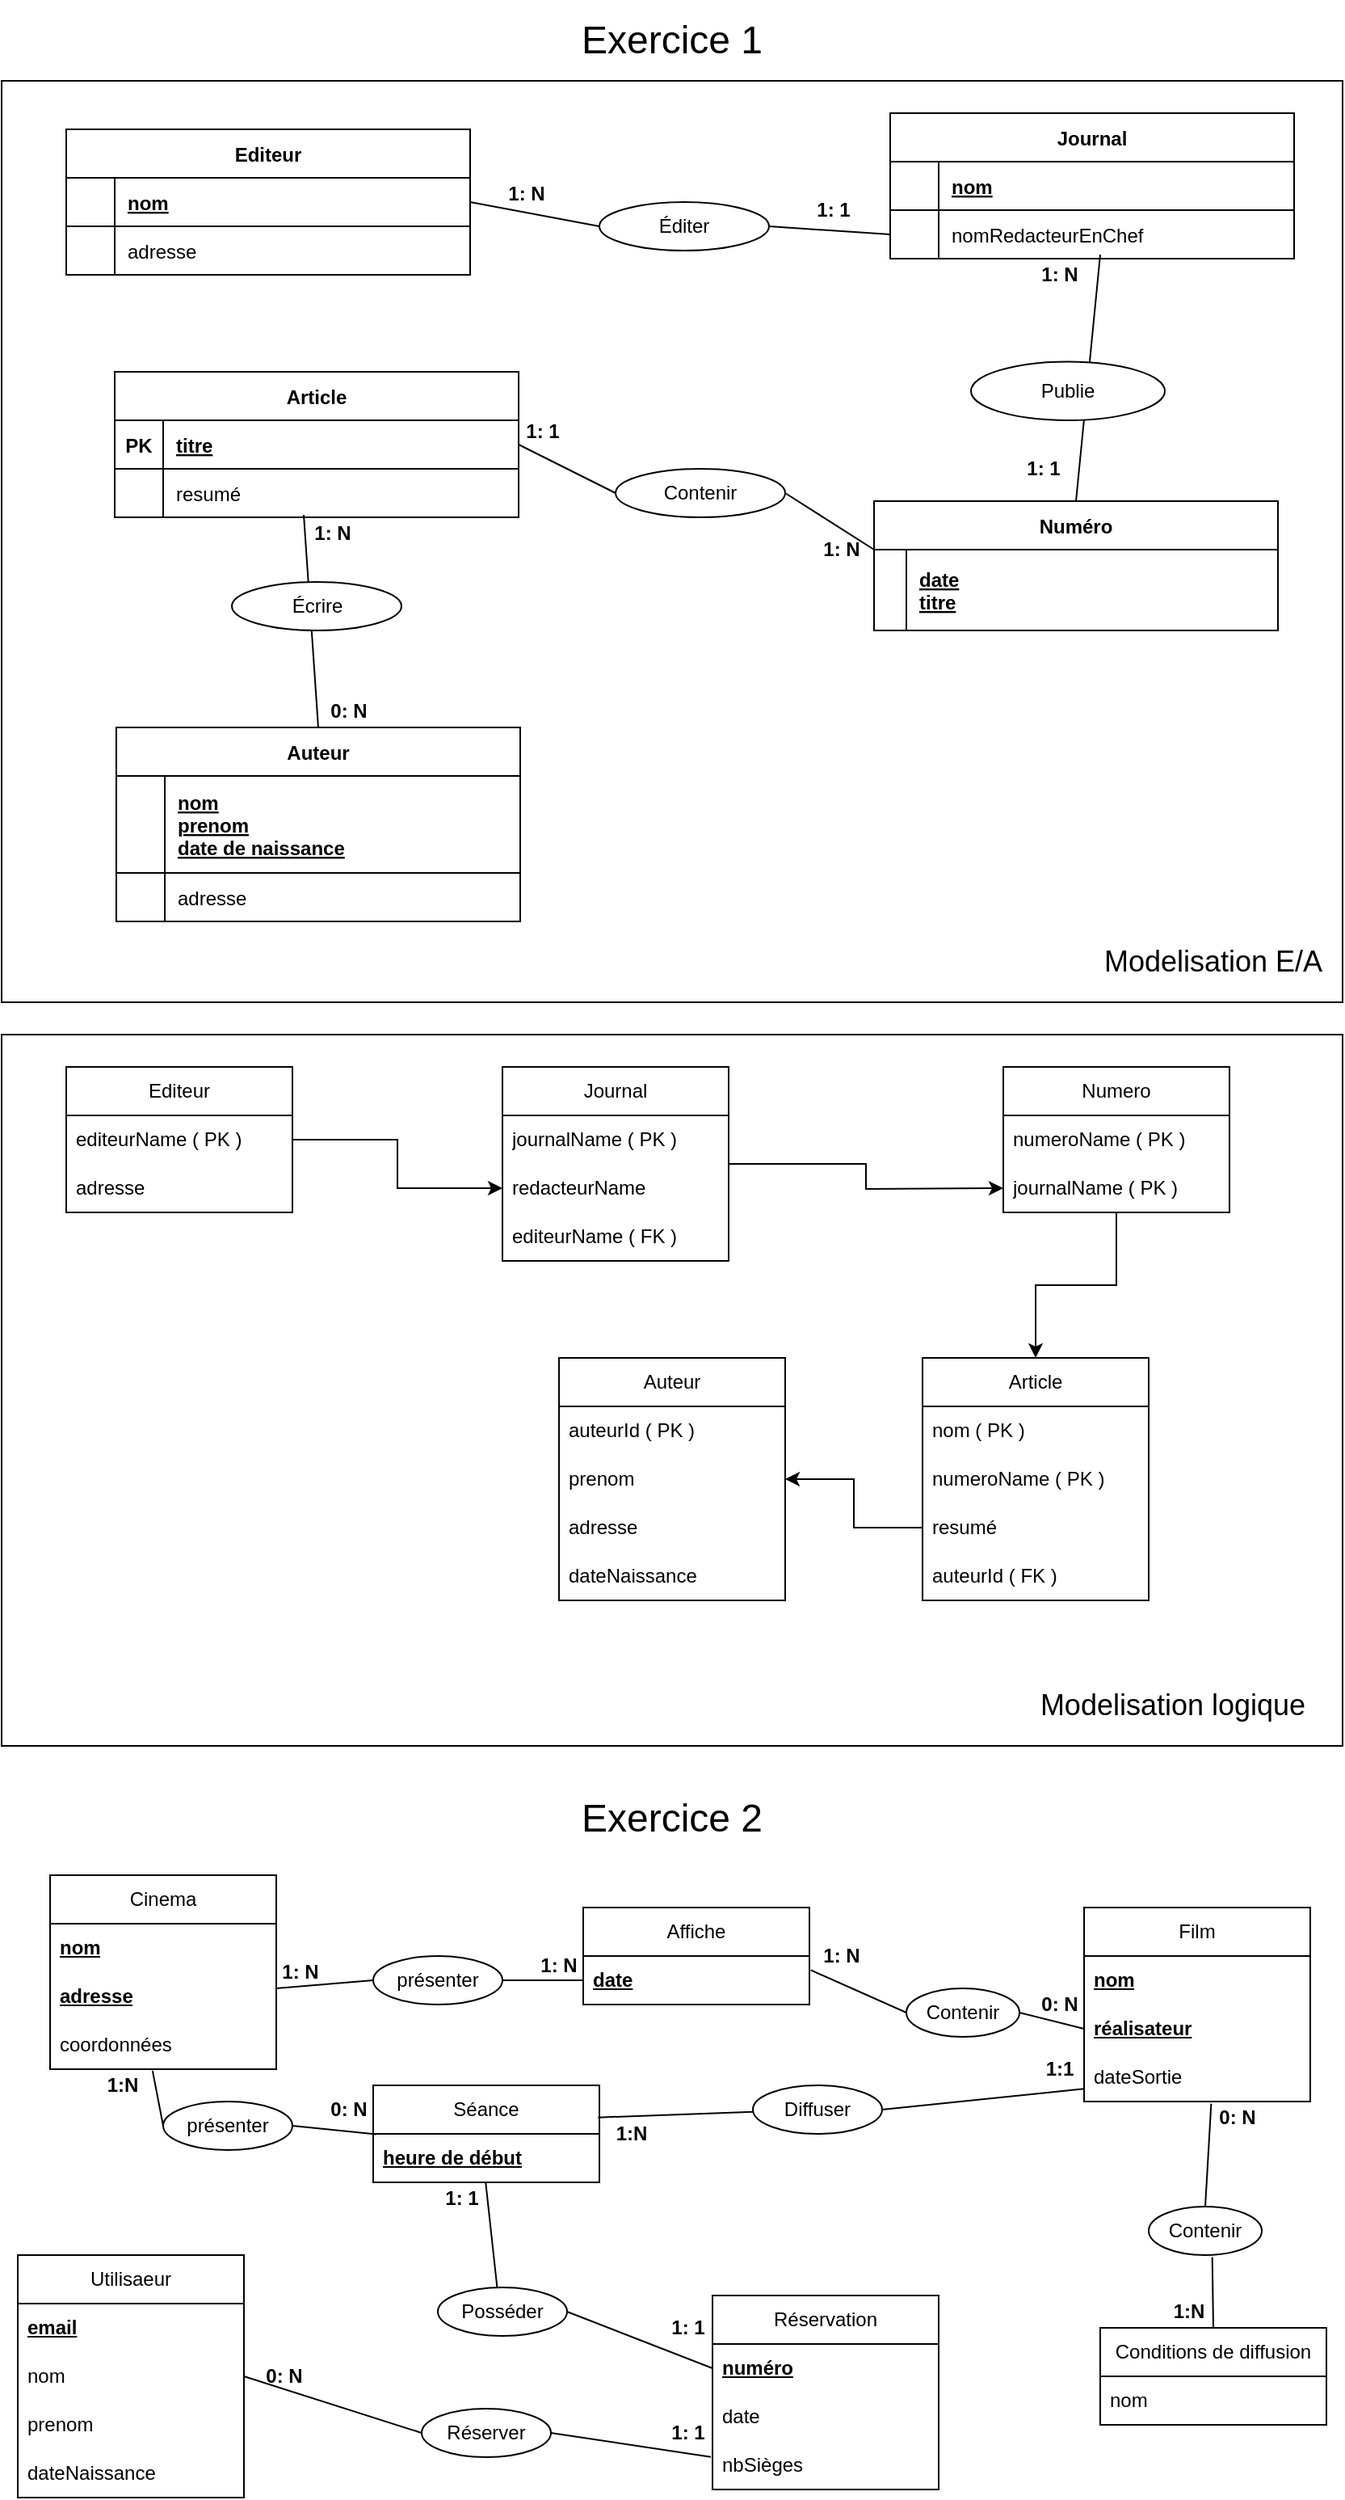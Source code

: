 <mxfile version="26.0.4">
  <diagram id="R2lEEEUBdFMjLlhIrx00" name="Page-1">
    <mxGraphModel dx="938" dy="572" grid="1" gridSize="10" guides="1" tooltips="1" connect="1" arrows="1" fold="1" page="1" pageScale="1" pageWidth="850" pageHeight="1100" math="0" shadow="0" extFonts="Permanent Marker^https://fonts.googleapis.com/css?family=Permanent+Marker">
      <root>
        <mxCell id="0" />
        <mxCell id="1" parent="0" />
        <mxCell id="2zNFN6GyW0OHNHu0MdLy-56" value="" style="rounded=0;whiteSpace=wrap;html=1;" vertex="1" parent="1">
          <mxGeometry x="10" y="60" width="830" height="570" as="geometry" />
        </mxCell>
        <mxCell id="2zNFN6GyW0OHNHu0MdLy-8" value="" style="endArrow=none;html=1;rounded=0;exitX=0.5;exitY=0;exitDx=0;exitDy=0;entryX=0.52;entryY=0.917;entryDx=0;entryDy=0;entryPerimeter=0;" edge="1" parent="1" source="C-vyLk0tnHw3VtMMgP7b-13" target="2zNFN6GyW0OHNHu0MdLy-36">
          <mxGeometry width="50" height="50" relative="1" as="geometry">
            <mxPoint x="450" y="270" as="sourcePoint" />
            <mxPoint x="715" y="171" as="targetPoint" />
          </mxGeometry>
        </mxCell>
        <mxCell id="2zNFN6GyW0OHNHu0MdLy-43" value="" style="ellipse;whiteSpace=wrap;html=1;" vertex="1" parent="1">
          <mxGeometry x="610" y="233.75" width="120" height="36.25" as="geometry" />
        </mxCell>
        <mxCell id="C-vyLk0tnHw3VtMMgP7b-13" value="Numéro" style="shape=table;startSize=30;container=1;collapsible=1;childLayout=tableLayout;fixedRows=1;rowLines=0;fontStyle=1;align=center;resizeLast=1;movable=1;resizable=1;rotatable=1;deletable=1;editable=1;locked=0;connectable=1;" parent="1" vertex="1">
          <mxGeometry x="550" y="320" width="250" height="80" as="geometry" />
        </mxCell>
        <mxCell id="C-vyLk0tnHw3VtMMgP7b-14" value="" style="shape=partialRectangle;collapsible=0;dropTarget=0;pointerEvents=0;fillColor=none;points=[[0,0.5],[1,0.5]];portConstraint=eastwest;top=0;left=0;right=0;bottom=1;" parent="C-vyLk0tnHw3VtMMgP7b-13" vertex="1">
          <mxGeometry y="30" width="250" height="50" as="geometry" />
        </mxCell>
        <mxCell id="C-vyLk0tnHw3VtMMgP7b-15" value="" style="shape=partialRectangle;overflow=hidden;connectable=0;fillColor=none;top=0;left=0;bottom=0;right=0;fontStyle=1;" parent="C-vyLk0tnHw3VtMMgP7b-14" vertex="1">
          <mxGeometry width="20" height="50" as="geometry">
            <mxRectangle width="20" height="50" as="alternateBounds" />
          </mxGeometry>
        </mxCell>
        <mxCell id="C-vyLk0tnHw3VtMMgP7b-16" value="date&#xa;titre" style="shape=partialRectangle;overflow=hidden;connectable=1;fillColor=none;top=0;left=0;bottom=0;right=0;align=left;spacingLeft=6;fontStyle=5;movable=1;resizable=1;rotatable=1;deletable=1;editable=1;locked=0;" parent="C-vyLk0tnHw3VtMMgP7b-14" vertex="1">
          <mxGeometry x="20" width="230" height="50" as="geometry">
            <mxRectangle width="230" height="50" as="alternateBounds" />
          </mxGeometry>
        </mxCell>
        <mxCell id="C-vyLk0tnHw3VtMMgP7b-23" value="Editeur" style="shape=table;startSize=30;container=1;collapsible=1;childLayout=tableLayout;fixedRows=1;rowLines=0;fontStyle=1;align=center;resizeLast=1;" parent="1" vertex="1">
          <mxGeometry x="50" y="90" width="250" height="90" as="geometry" />
        </mxCell>
        <mxCell id="C-vyLk0tnHw3VtMMgP7b-24" value="" style="shape=partialRectangle;collapsible=0;dropTarget=0;pointerEvents=0;fillColor=none;points=[[0,0.5],[1,0.5]];portConstraint=eastwest;top=0;left=0;right=0;bottom=1;" parent="C-vyLk0tnHw3VtMMgP7b-23" vertex="1">
          <mxGeometry y="30" width="250" height="30" as="geometry" />
        </mxCell>
        <mxCell id="C-vyLk0tnHw3VtMMgP7b-25" value="" style="shape=partialRectangle;overflow=hidden;connectable=0;fillColor=none;top=0;left=0;bottom=0;right=0;fontStyle=1;" parent="C-vyLk0tnHw3VtMMgP7b-24" vertex="1">
          <mxGeometry width="30" height="30" as="geometry">
            <mxRectangle width="30" height="30" as="alternateBounds" />
          </mxGeometry>
        </mxCell>
        <mxCell id="C-vyLk0tnHw3VtMMgP7b-26" value="nom" style="shape=partialRectangle;overflow=hidden;connectable=0;fillColor=none;top=0;left=0;bottom=0;right=0;align=left;spacingLeft=6;fontStyle=5;" parent="C-vyLk0tnHw3VtMMgP7b-24" vertex="1">
          <mxGeometry x="30" width="220" height="30" as="geometry">
            <mxRectangle width="220" height="30" as="alternateBounds" />
          </mxGeometry>
        </mxCell>
        <mxCell id="C-vyLk0tnHw3VtMMgP7b-27" value="" style="shape=partialRectangle;collapsible=0;dropTarget=0;pointerEvents=0;fillColor=none;points=[[0,0.5],[1,0.5]];portConstraint=eastwest;top=0;left=0;right=0;bottom=0;" parent="C-vyLk0tnHw3VtMMgP7b-23" vertex="1">
          <mxGeometry y="60" width="250" height="30" as="geometry" />
        </mxCell>
        <mxCell id="C-vyLk0tnHw3VtMMgP7b-28" value="" style="shape=partialRectangle;overflow=hidden;connectable=0;fillColor=none;top=0;left=0;bottom=0;right=0;" parent="C-vyLk0tnHw3VtMMgP7b-27" vertex="1">
          <mxGeometry width="30" height="30" as="geometry">
            <mxRectangle width="30" height="30" as="alternateBounds" />
          </mxGeometry>
        </mxCell>
        <mxCell id="C-vyLk0tnHw3VtMMgP7b-29" value="adresse" style="shape=partialRectangle;overflow=hidden;connectable=0;fillColor=none;top=0;left=0;bottom=0;right=0;align=left;spacingLeft=6;" parent="C-vyLk0tnHw3VtMMgP7b-27" vertex="1">
          <mxGeometry x="30" width="220" height="30" as="geometry">
            <mxRectangle width="220" height="30" as="alternateBounds" />
          </mxGeometry>
        </mxCell>
        <mxCell id="2zNFN6GyW0OHNHu0MdLy-2" value="&lt;font style=&quot;font-size: 24px;&quot;&gt;Exercice 1&lt;/font&gt;" style="text;html=1;align=center;verticalAlign=middle;whiteSpace=wrap;rounded=0;" vertex="1" parent="1">
          <mxGeometry x="345" y="10" width="160" height="50" as="geometry" />
        </mxCell>
        <mxCell id="2zNFN6GyW0OHNHu0MdLy-3" value="" style="endArrow=none;html=1;rounded=0;exitX=1;exitY=0.5;exitDx=0;exitDy=0;entryX=0;entryY=0.5;entryDx=0;entryDy=0;" edge="1" parent="1" source="2zNFN6GyW0OHNHu0MdLy-4" target="2zNFN6GyW0OHNHu0MdLy-36">
          <mxGeometry width="50" height="50" relative="1" as="geometry">
            <mxPoint x="450" y="270" as="sourcePoint" />
            <mxPoint x="550" y="145" as="targetPoint" />
          </mxGeometry>
        </mxCell>
        <mxCell id="2zNFN6GyW0OHNHu0MdLy-5" value="" style="endArrow=none;html=1;rounded=0;exitX=1;exitY=0.5;exitDx=0;exitDy=0;entryX=0;entryY=0.5;entryDx=0;entryDy=0;" edge="1" parent="1" source="C-vyLk0tnHw3VtMMgP7b-24" target="2zNFN6GyW0OHNHu0MdLy-4">
          <mxGeometry width="50" height="50" relative="1" as="geometry">
            <mxPoint x="320" y="175" as="sourcePoint" />
            <mxPoint x="505" y="160" as="targetPoint" />
          </mxGeometry>
        </mxCell>
        <mxCell id="2zNFN6GyW0OHNHu0MdLy-4" value="Éditer" style="ellipse;whiteSpace=wrap;html=1;" vertex="1" parent="1">
          <mxGeometry x="380" y="135" width="105" height="30" as="geometry" />
        </mxCell>
        <mxCell id="2zNFN6GyW0OHNHu0MdLy-6" value="&lt;b&gt;1: N&lt;/b&gt;" style="text;html=1;align=center;verticalAlign=middle;whiteSpace=wrap;rounded=0;" vertex="1" parent="1">
          <mxGeometry x="310" y="120" width="50" height="20" as="geometry" />
        </mxCell>
        <mxCell id="2zNFN6GyW0OHNHu0MdLy-7" value="&lt;b&gt;1: 1&lt;/b&gt;" style="text;html=1;align=center;verticalAlign=middle;whiteSpace=wrap;rounded=0;" vertex="1" parent="1">
          <mxGeometry x="500" y="130" width="50" height="20" as="geometry" />
        </mxCell>
        <mxCell id="2zNFN6GyW0OHNHu0MdLy-12" value="Publie" style="text;html=1;align=center;verticalAlign=middle;whiteSpace=wrap;rounded=0;" vertex="1" parent="1">
          <mxGeometry x="640" y="236.88" width="60" height="30" as="geometry" />
        </mxCell>
        <mxCell id="2zNFN6GyW0OHNHu0MdLy-18" value="Article" style="shape=table;startSize=30;container=1;collapsible=1;childLayout=tableLayout;fixedRows=1;rowLines=0;fontStyle=1;align=center;resizeLast=1;" vertex="1" parent="1">
          <mxGeometry x="80" y="240" width="250" height="90" as="geometry" />
        </mxCell>
        <mxCell id="2zNFN6GyW0OHNHu0MdLy-19" value="" style="shape=partialRectangle;collapsible=0;dropTarget=0;pointerEvents=0;fillColor=none;points=[[0,0.5],[1,0.5]];portConstraint=eastwest;top=0;left=0;right=0;bottom=1;" vertex="1" parent="2zNFN6GyW0OHNHu0MdLy-18">
          <mxGeometry y="30" width="250" height="30" as="geometry" />
        </mxCell>
        <mxCell id="2zNFN6GyW0OHNHu0MdLy-20" value="PK" style="shape=partialRectangle;overflow=hidden;connectable=0;fillColor=none;top=0;left=0;bottom=0;right=0;fontStyle=1;" vertex="1" parent="2zNFN6GyW0OHNHu0MdLy-19">
          <mxGeometry width="30" height="30" as="geometry">
            <mxRectangle width="30" height="30" as="alternateBounds" />
          </mxGeometry>
        </mxCell>
        <mxCell id="2zNFN6GyW0OHNHu0MdLy-21" value="titre" style="shape=partialRectangle;overflow=hidden;connectable=0;fillColor=none;top=0;left=0;bottom=0;right=0;align=left;spacingLeft=6;fontStyle=5;" vertex="1" parent="2zNFN6GyW0OHNHu0MdLy-19">
          <mxGeometry x="30" width="220" height="30" as="geometry">
            <mxRectangle width="220" height="30" as="alternateBounds" />
          </mxGeometry>
        </mxCell>
        <mxCell id="2zNFN6GyW0OHNHu0MdLy-22" value="" style="shape=partialRectangle;collapsible=0;dropTarget=0;pointerEvents=0;fillColor=none;points=[[0,0.5],[1,0.5]];portConstraint=eastwest;top=0;left=0;right=0;bottom=0;" vertex="1" parent="2zNFN6GyW0OHNHu0MdLy-18">
          <mxGeometry y="60" width="250" height="30" as="geometry" />
        </mxCell>
        <mxCell id="2zNFN6GyW0OHNHu0MdLy-23" value="" style="shape=partialRectangle;overflow=hidden;connectable=0;fillColor=none;top=0;left=0;bottom=0;right=0;" vertex="1" parent="2zNFN6GyW0OHNHu0MdLy-22">
          <mxGeometry width="30" height="30" as="geometry">
            <mxRectangle width="30" height="30" as="alternateBounds" />
          </mxGeometry>
        </mxCell>
        <mxCell id="2zNFN6GyW0OHNHu0MdLy-24" value="resumé" style="shape=partialRectangle;overflow=hidden;connectable=0;fillColor=none;top=0;left=0;bottom=0;right=0;align=left;spacingLeft=6;" vertex="1" parent="2zNFN6GyW0OHNHu0MdLy-22">
          <mxGeometry x="30" width="220" height="30" as="geometry">
            <mxRectangle width="220" height="30" as="alternateBounds" />
          </mxGeometry>
        </mxCell>
        <mxCell id="2zNFN6GyW0OHNHu0MdLy-25" value="Auteur" style="shape=table;startSize=30;container=1;collapsible=1;childLayout=tableLayout;fixedRows=1;rowLines=0;fontStyle=1;align=center;resizeLast=1;" vertex="1" parent="1">
          <mxGeometry x="81" y="460" width="250" height="120" as="geometry" />
        </mxCell>
        <mxCell id="2zNFN6GyW0OHNHu0MdLy-26" value="" style="shape=partialRectangle;collapsible=0;dropTarget=0;pointerEvents=0;fillColor=none;points=[[0,0.5],[1,0.5]];portConstraint=eastwest;top=0;left=0;right=0;bottom=1;" vertex="1" parent="2zNFN6GyW0OHNHu0MdLy-25">
          <mxGeometry y="30" width="250" height="60" as="geometry" />
        </mxCell>
        <mxCell id="2zNFN6GyW0OHNHu0MdLy-27" value="" style="shape=partialRectangle;overflow=hidden;connectable=0;fillColor=none;top=0;left=0;bottom=0;right=0;fontStyle=1;" vertex="1" parent="2zNFN6GyW0OHNHu0MdLy-26">
          <mxGeometry width="30" height="60" as="geometry">
            <mxRectangle width="30" height="60" as="alternateBounds" />
          </mxGeometry>
        </mxCell>
        <mxCell id="2zNFN6GyW0OHNHu0MdLy-28" value="nom&#xa;prenom&#xa;date de naissance" style="shape=partialRectangle;overflow=hidden;connectable=0;fillColor=none;top=0;left=0;bottom=0;right=0;align=left;spacingLeft=6;fontStyle=5;" vertex="1" parent="2zNFN6GyW0OHNHu0MdLy-26">
          <mxGeometry x="30" width="220" height="60" as="geometry">
            <mxRectangle width="220" height="60" as="alternateBounds" />
          </mxGeometry>
        </mxCell>
        <mxCell id="2zNFN6GyW0OHNHu0MdLy-29" value="" style="shape=partialRectangle;collapsible=0;dropTarget=0;pointerEvents=0;fillColor=none;points=[[0,0.5],[1,0.5]];portConstraint=eastwest;top=0;left=0;right=0;bottom=0;" vertex="1" parent="2zNFN6GyW0OHNHu0MdLy-25">
          <mxGeometry y="90" width="250" height="30" as="geometry" />
        </mxCell>
        <mxCell id="2zNFN6GyW0OHNHu0MdLy-30" value="" style="shape=partialRectangle;overflow=hidden;connectable=0;fillColor=none;top=0;left=0;bottom=0;right=0;" vertex="1" parent="2zNFN6GyW0OHNHu0MdLy-29">
          <mxGeometry width="30" height="30" as="geometry">
            <mxRectangle width="30" height="30" as="alternateBounds" />
          </mxGeometry>
        </mxCell>
        <mxCell id="2zNFN6GyW0OHNHu0MdLy-31" value="adresse" style="shape=partialRectangle;overflow=hidden;connectable=0;fillColor=none;top=0;left=0;bottom=0;right=0;align=left;spacingLeft=6;" vertex="1" parent="2zNFN6GyW0OHNHu0MdLy-29">
          <mxGeometry x="30" width="220" height="30" as="geometry">
            <mxRectangle width="220" height="30" as="alternateBounds" />
          </mxGeometry>
        </mxCell>
        <mxCell id="2zNFN6GyW0OHNHu0MdLy-32" value="Journal" style="shape=table;startSize=30;container=1;collapsible=1;childLayout=tableLayout;fixedRows=1;rowLines=0;fontStyle=1;align=center;resizeLast=1;" vertex="1" parent="1">
          <mxGeometry x="560" y="80" width="250" height="90" as="geometry" />
        </mxCell>
        <mxCell id="2zNFN6GyW0OHNHu0MdLy-33" value="" style="shape=partialRectangle;collapsible=0;dropTarget=0;pointerEvents=0;fillColor=none;points=[[0,0.5],[1,0.5]];portConstraint=eastwest;top=0;left=0;right=0;bottom=1;" vertex="1" parent="2zNFN6GyW0OHNHu0MdLy-32">
          <mxGeometry y="30" width="250" height="30" as="geometry" />
        </mxCell>
        <mxCell id="2zNFN6GyW0OHNHu0MdLy-34" value="" style="shape=partialRectangle;overflow=hidden;connectable=0;fillColor=none;top=0;left=0;bottom=0;right=0;fontStyle=1;" vertex="1" parent="2zNFN6GyW0OHNHu0MdLy-33">
          <mxGeometry width="30" height="30" as="geometry">
            <mxRectangle width="30" height="30" as="alternateBounds" />
          </mxGeometry>
        </mxCell>
        <mxCell id="2zNFN6GyW0OHNHu0MdLy-35" value="nom" style="shape=partialRectangle;overflow=hidden;connectable=0;fillColor=none;top=0;left=0;bottom=0;right=0;align=left;spacingLeft=6;fontStyle=5;" vertex="1" parent="2zNFN6GyW0OHNHu0MdLy-33">
          <mxGeometry x="30" width="220" height="30" as="geometry">
            <mxRectangle width="220" height="30" as="alternateBounds" />
          </mxGeometry>
        </mxCell>
        <mxCell id="2zNFN6GyW0OHNHu0MdLy-36" value="" style="shape=partialRectangle;collapsible=0;dropTarget=0;pointerEvents=0;fillColor=none;points=[[0,0.5],[1,0.5]];portConstraint=eastwest;top=0;left=0;right=0;bottom=0;" vertex="1" parent="2zNFN6GyW0OHNHu0MdLy-32">
          <mxGeometry y="60" width="250" height="30" as="geometry" />
        </mxCell>
        <mxCell id="2zNFN6GyW0OHNHu0MdLy-37" value="" style="shape=partialRectangle;overflow=hidden;connectable=0;fillColor=none;top=0;left=0;bottom=0;right=0;" vertex="1" parent="2zNFN6GyW0OHNHu0MdLy-36">
          <mxGeometry width="30" height="30" as="geometry">
            <mxRectangle width="30" height="30" as="alternateBounds" />
          </mxGeometry>
        </mxCell>
        <mxCell id="2zNFN6GyW0OHNHu0MdLy-38" value="nomRedacteurEnChef" style="shape=partialRectangle;overflow=hidden;connectable=0;fillColor=none;top=0;left=0;bottom=0;right=0;align=left;spacingLeft=6;" vertex="1" parent="2zNFN6GyW0OHNHu0MdLy-36">
          <mxGeometry x="30" width="220" height="30" as="geometry">
            <mxRectangle width="220" height="30" as="alternateBounds" />
          </mxGeometry>
        </mxCell>
        <mxCell id="2zNFN6GyW0OHNHu0MdLy-39" value="" style="endArrow=none;html=1;rounded=0;entryX=0.5;entryY=0;entryDx=0;entryDy=0;exitX=0.14;exitY=-0.075;exitDx=0;exitDy=0;exitPerimeter=0;" edge="1" parent="1" source="2zNFN6GyW0OHNHu0MdLy-52" target="2zNFN6GyW0OHNHu0MdLy-25">
          <mxGeometry width="50" height="50" relative="1" as="geometry">
            <mxPoint x="420" y="450" as="sourcePoint" />
            <mxPoint x="500" y="310" as="targetPoint" />
          </mxGeometry>
        </mxCell>
        <mxCell id="2zNFN6GyW0OHNHu0MdLy-40" value="Écrire" style="ellipse;whiteSpace=wrap;html=1;" vertex="1" parent="1">
          <mxGeometry x="152.5" y="370" width="105" height="30" as="geometry" />
        </mxCell>
        <mxCell id="2zNFN6GyW0OHNHu0MdLy-41" value="" style="endArrow=none;html=1;rounded=0;entryX=0;entryY=0;entryDx=0;entryDy=0;entryPerimeter=0;exitX=1;exitY=0.5;exitDx=0;exitDy=0;" edge="1" parent="1" source="2zNFN6GyW0OHNHu0MdLy-42" target="C-vyLk0tnHw3VtMMgP7b-14">
          <mxGeometry width="50" height="50" relative="1" as="geometry">
            <mxPoint x="450" y="360" as="sourcePoint" />
            <mxPoint x="548" y="366.49" as="targetPoint" />
          </mxGeometry>
        </mxCell>
        <mxCell id="2zNFN6GyW0OHNHu0MdLy-44" value="" style="endArrow=none;html=1;rounded=0;entryX=0;entryY=0.5;entryDx=0;entryDy=0;exitX=1;exitY=0.5;exitDx=0;exitDy=0;" edge="1" parent="1" source="2zNFN6GyW0OHNHu0MdLy-19" target="2zNFN6GyW0OHNHu0MdLy-42">
          <mxGeometry width="50" height="50" relative="1" as="geometry">
            <mxPoint x="330" y="285" as="sourcePoint" />
            <mxPoint x="550" y="340" as="targetPoint" />
          </mxGeometry>
        </mxCell>
        <mxCell id="2zNFN6GyW0OHNHu0MdLy-42" value="Contenir" style="ellipse;whiteSpace=wrap;html=1;" vertex="1" parent="1">
          <mxGeometry x="390" y="300" width="105" height="30" as="geometry" />
        </mxCell>
        <mxCell id="2zNFN6GyW0OHNHu0MdLy-50" value="&lt;b&gt;1: N&lt;/b&gt;" style="text;html=1;align=center;verticalAlign=middle;whiteSpace=wrap;rounded=0;" vertex="1" parent="1">
          <mxGeometry x="640" y="170" width="50" height="20" as="geometry" />
        </mxCell>
        <mxCell id="2zNFN6GyW0OHNHu0MdLy-51" value="&lt;b&gt;1: 1&lt;/b&gt;" style="text;html=1;align=center;verticalAlign=middle;whiteSpace=wrap;rounded=0;" vertex="1" parent="1">
          <mxGeometry x="630" y="290" width="50" height="20" as="geometry" />
        </mxCell>
        <mxCell id="2zNFN6GyW0OHNHu0MdLy-52" value="&lt;b&gt;1: N&lt;/b&gt;" style="text;html=1;align=center;verticalAlign=middle;whiteSpace=wrap;rounded=0;" vertex="1" parent="1">
          <mxGeometry x="190" y="330" width="50" height="20" as="geometry" />
        </mxCell>
        <mxCell id="2zNFN6GyW0OHNHu0MdLy-53" value="&lt;b&gt;0: N&lt;/b&gt;" style="text;html=1;align=center;verticalAlign=middle;whiteSpace=wrap;rounded=0;" vertex="1" parent="1">
          <mxGeometry x="200" y="440" width="50" height="20" as="geometry" />
        </mxCell>
        <mxCell id="2zNFN6GyW0OHNHu0MdLy-54" value="&lt;b&gt;1: N&lt;/b&gt;" style="text;html=1;align=center;verticalAlign=middle;whiteSpace=wrap;rounded=0;" vertex="1" parent="1">
          <mxGeometry x="505" y="340" width="50" height="20" as="geometry" />
        </mxCell>
        <mxCell id="2zNFN6GyW0OHNHu0MdLy-55" value="&lt;b&gt;1: 1&lt;/b&gt;" style="text;html=1;align=center;verticalAlign=middle;whiteSpace=wrap;rounded=0;" vertex="1" parent="1">
          <mxGeometry x="320" y="266.88" width="50" height="20" as="geometry" />
        </mxCell>
        <mxCell id="2zNFN6GyW0OHNHu0MdLy-57" value="&lt;font style=&quot;font-size: 18px;&quot;&gt;Modelisation E/A&lt;/font&gt;" style="text;html=1;align=center;verticalAlign=middle;whiteSpace=wrap;rounded=0;" vertex="1" parent="1">
          <mxGeometry x="690" y="590" width="140" height="30" as="geometry" />
        </mxCell>
        <mxCell id="2zNFN6GyW0OHNHu0MdLy-58" value="" style="rounded=0;whiteSpace=wrap;html=1;" vertex="1" parent="1">
          <mxGeometry x="10" y="650" width="830" height="440" as="geometry" />
        </mxCell>
        <mxCell id="2zNFN6GyW0OHNHu0MdLy-59" value="Editeur" style="swimlane;fontStyle=0;childLayout=stackLayout;horizontal=1;startSize=30;horizontalStack=0;resizeParent=1;resizeParentMax=0;resizeLast=0;collapsible=1;marginBottom=0;whiteSpace=wrap;html=1;" vertex="1" parent="1">
          <mxGeometry x="50" y="670" width="140" height="90" as="geometry">
            <mxRectangle x="30" y="670" width="80" height="30" as="alternateBounds" />
          </mxGeometry>
        </mxCell>
        <mxCell id="2zNFN6GyW0OHNHu0MdLy-60" value="editeurName ( PK )" style="text;strokeColor=none;fillColor=none;align=left;verticalAlign=middle;spacingLeft=4;spacingRight=4;overflow=hidden;points=[[0,0.5],[1,0.5]];portConstraint=eastwest;rotatable=0;whiteSpace=wrap;html=1;" vertex="1" parent="2zNFN6GyW0OHNHu0MdLy-59">
          <mxGeometry y="30" width="140" height="30" as="geometry" />
        </mxCell>
        <mxCell id="2zNFN6GyW0OHNHu0MdLy-61" value="adresse" style="text;strokeColor=none;fillColor=none;align=left;verticalAlign=middle;spacingLeft=4;spacingRight=4;overflow=hidden;points=[[0,0.5],[1,0.5]];portConstraint=eastwest;rotatable=0;whiteSpace=wrap;html=1;" vertex="1" parent="2zNFN6GyW0OHNHu0MdLy-59">
          <mxGeometry y="60" width="140" height="30" as="geometry" />
        </mxCell>
        <mxCell id="2zNFN6GyW0OHNHu0MdLy-89" style="edgeStyle=orthogonalEdgeStyle;rounded=0;orthogonalLoop=1;jettySize=auto;html=1;" edge="1" parent="1" source="2zNFN6GyW0OHNHu0MdLy-66">
          <mxGeometry relative="1" as="geometry">
            <mxPoint x="630" y="745" as="targetPoint" />
          </mxGeometry>
        </mxCell>
        <mxCell id="2zNFN6GyW0OHNHu0MdLy-66" value="Journal" style="swimlane;fontStyle=0;childLayout=stackLayout;horizontal=1;startSize=30;horizontalStack=0;resizeParent=1;resizeParentMax=0;resizeLast=0;collapsible=1;marginBottom=0;whiteSpace=wrap;html=1;" vertex="1" parent="1">
          <mxGeometry x="320" y="670" width="140" height="120" as="geometry" />
        </mxCell>
        <mxCell id="2zNFN6GyW0OHNHu0MdLy-67" value="journalName ( PK )" style="text;strokeColor=none;fillColor=none;align=left;verticalAlign=middle;spacingLeft=4;spacingRight=4;overflow=hidden;points=[[0,0.5],[1,0.5]];portConstraint=eastwest;rotatable=0;whiteSpace=wrap;html=1;" vertex="1" parent="2zNFN6GyW0OHNHu0MdLy-66">
          <mxGeometry y="30" width="140" height="30" as="geometry" />
        </mxCell>
        <mxCell id="2zNFN6GyW0OHNHu0MdLy-68" value="redacteurName" style="text;strokeColor=none;fillColor=none;align=left;verticalAlign=middle;spacingLeft=4;spacingRight=4;overflow=hidden;points=[[0,0.5],[1,0.5]];portConstraint=eastwest;rotatable=0;whiteSpace=wrap;html=1;" vertex="1" parent="2zNFN6GyW0OHNHu0MdLy-66">
          <mxGeometry y="60" width="140" height="30" as="geometry" />
        </mxCell>
        <mxCell id="2zNFN6GyW0OHNHu0MdLy-69" value="editeurName ( FK )" style="text;strokeColor=none;fillColor=none;align=left;verticalAlign=middle;spacingLeft=4;spacingRight=4;overflow=hidden;points=[[0,0.5],[1,0.5]];portConstraint=eastwest;rotatable=0;whiteSpace=wrap;html=1;" vertex="1" parent="2zNFN6GyW0OHNHu0MdLy-66">
          <mxGeometry y="90" width="140" height="30" as="geometry" />
        </mxCell>
        <mxCell id="2zNFN6GyW0OHNHu0MdLy-94" style="edgeStyle=orthogonalEdgeStyle;rounded=0;orthogonalLoop=1;jettySize=auto;html=1;" edge="1" parent="1" source="2zNFN6GyW0OHNHu0MdLy-70" target="2zNFN6GyW0OHNHu0MdLy-74">
          <mxGeometry relative="1" as="geometry" />
        </mxCell>
        <mxCell id="2zNFN6GyW0OHNHu0MdLy-70" value="Numero" style="swimlane;fontStyle=0;childLayout=stackLayout;horizontal=1;startSize=30;horizontalStack=0;resizeParent=1;resizeParentMax=0;resizeLast=0;collapsible=1;marginBottom=0;whiteSpace=wrap;html=1;" vertex="1" parent="1">
          <mxGeometry x="630" y="670" width="140" height="90" as="geometry" />
        </mxCell>
        <mxCell id="2zNFN6GyW0OHNHu0MdLy-71" value="numeroName ( PK )" style="text;strokeColor=none;fillColor=none;align=left;verticalAlign=middle;spacingLeft=4;spacingRight=4;overflow=hidden;points=[[0,0.5],[1,0.5]];portConstraint=eastwest;rotatable=0;whiteSpace=wrap;html=1;" vertex="1" parent="2zNFN6GyW0OHNHu0MdLy-70">
          <mxGeometry y="30" width="140" height="30" as="geometry" />
        </mxCell>
        <mxCell id="2zNFN6GyW0OHNHu0MdLy-73" value="journalName ( PK )" style="text;strokeColor=none;fillColor=none;align=left;verticalAlign=middle;spacingLeft=4;spacingRight=4;overflow=hidden;points=[[0,0.5],[1,0.5]];portConstraint=eastwest;rotatable=0;whiteSpace=wrap;html=1;" vertex="1" parent="2zNFN6GyW0OHNHu0MdLy-70">
          <mxGeometry y="60" width="140" height="30" as="geometry" />
        </mxCell>
        <mxCell id="2zNFN6GyW0OHNHu0MdLy-74" value="Article" style="swimlane;fontStyle=0;childLayout=stackLayout;horizontal=1;startSize=30;horizontalStack=0;resizeParent=1;resizeParentMax=0;resizeLast=0;collapsible=1;marginBottom=0;whiteSpace=wrap;html=1;" vertex="1" parent="1">
          <mxGeometry x="580" y="850" width="140" height="150" as="geometry" />
        </mxCell>
        <mxCell id="2zNFN6GyW0OHNHu0MdLy-75" value="nom ( PK )" style="text;strokeColor=none;fillColor=none;align=left;verticalAlign=middle;spacingLeft=4;spacingRight=4;overflow=hidden;points=[[0,0.5],[1,0.5]];portConstraint=eastwest;rotatable=0;whiteSpace=wrap;html=1;" vertex="1" parent="2zNFN6GyW0OHNHu0MdLy-74">
          <mxGeometry y="30" width="140" height="30" as="geometry" />
        </mxCell>
        <mxCell id="2zNFN6GyW0OHNHu0MdLy-84" value="numeroName ( PK )" style="text;strokeColor=none;fillColor=none;align=left;verticalAlign=middle;spacingLeft=4;spacingRight=4;overflow=hidden;points=[[0,0.5],[1,0.5]];portConstraint=eastwest;rotatable=0;whiteSpace=wrap;html=1;" vertex="1" parent="2zNFN6GyW0OHNHu0MdLy-74">
          <mxGeometry y="60" width="140" height="30" as="geometry" />
        </mxCell>
        <mxCell id="2zNFN6GyW0OHNHu0MdLy-76" value="resumé" style="text;strokeColor=none;fillColor=none;align=left;verticalAlign=middle;spacingLeft=4;spacingRight=4;overflow=hidden;points=[[0,0.5],[1,0.5]];portConstraint=eastwest;rotatable=0;whiteSpace=wrap;html=1;" vertex="1" parent="2zNFN6GyW0OHNHu0MdLy-74">
          <mxGeometry y="90" width="140" height="30" as="geometry" />
        </mxCell>
        <mxCell id="2zNFN6GyW0OHNHu0MdLy-77" value="auteurId ( FK )" style="text;strokeColor=none;fillColor=none;align=left;verticalAlign=middle;spacingLeft=4;spacingRight=4;overflow=hidden;points=[[0,0.5],[1,0.5]];portConstraint=eastwest;rotatable=0;whiteSpace=wrap;html=1;" vertex="1" parent="2zNFN6GyW0OHNHu0MdLy-74">
          <mxGeometry y="120" width="140" height="30" as="geometry" />
        </mxCell>
        <mxCell id="2zNFN6GyW0OHNHu0MdLy-78" value="Auteur" style="swimlane;fontStyle=0;childLayout=stackLayout;horizontal=1;startSize=30;horizontalStack=0;resizeParent=1;resizeParentMax=0;resizeLast=0;collapsible=1;marginBottom=0;whiteSpace=wrap;html=1;" vertex="1" parent="1">
          <mxGeometry x="355" y="850" width="140" height="150" as="geometry" />
        </mxCell>
        <mxCell id="2zNFN6GyW0OHNHu0MdLy-79" value="auteurId ( PK )" style="text;strokeColor=none;fillColor=none;align=left;verticalAlign=middle;spacingLeft=4;spacingRight=4;overflow=hidden;points=[[0,0.5],[1,0.5]];portConstraint=eastwest;rotatable=0;whiteSpace=wrap;html=1;" vertex="1" parent="2zNFN6GyW0OHNHu0MdLy-78">
          <mxGeometry y="30" width="140" height="30" as="geometry" />
        </mxCell>
        <mxCell id="2zNFN6GyW0OHNHu0MdLy-80" value="prenom" style="text;strokeColor=none;fillColor=none;align=left;verticalAlign=middle;spacingLeft=4;spacingRight=4;overflow=hidden;points=[[0,0.5],[1,0.5]];portConstraint=eastwest;rotatable=0;whiteSpace=wrap;html=1;" vertex="1" parent="2zNFN6GyW0OHNHu0MdLy-78">
          <mxGeometry y="60" width="140" height="30" as="geometry" />
        </mxCell>
        <mxCell id="2zNFN6GyW0OHNHu0MdLy-81" value="adresse" style="text;strokeColor=none;fillColor=none;align=left;verticalAlign=middle;spacingLeft=4;spacingRight=4;overflow=hidden;points=[[0,0.5],[1,0.5]];portConstraint=eastwest;rotatable=0;whiteSpace=wrap;html=1;" vertex="1" parent="2zNFN6GyW0OHNHu0MdLy-78">
          <mxGeometry y="90" width="140" height="30" as="geometry" />
        </mxCell>
        <mxCell id="2zNFN6GyW0OHNHu0MdLy-83" value="dateNaissance" style="text;strokeColor=none;fillColor=none;align=left;verticalAlign=middle;spacingLeft=4;spacingRight=4;overflow=hidden;points=[[0,0.5],[1,0.5]];portConstraint=eastwest;rotatable=0;whiteSpace=wrap;html=1;" vertex="1" parent="2zNFN6GyW0OHNHu0MdLy-78">
          <mxGeometry y="120" width="140" height="30" as="geometry" />
        </mxCell>
        <mxCell id="2zNFN6GyW0OHNHu0MdLy-91" style="edgeStyle=orthogonalEdgeStyle;rounded=0;orthogonalLoop=1;jettySize=auto;html=1;exitX=0;exitY=0.5;exitDx=0;exitDy=0;entryX=1;entryY=0.5;entryDx=0;entryDy=0;" edge="1" parent="1" source="2zNFN6GyW0OHNHu0MdLy-76" target="2zNFN6GyW0OHNHu0MdLy-80">
          <mxGeometry relative="1" as="geometry" />
        </mxCell>
        <mxCell id="2zNFN6GyW0OHNHu0MdLy-92" value="" style="edgeStyle=orthogonalEdgeStyle;rounded=0;orthogonalLoop=1;jettySize=auto;html=1;" edge="1" parent="1" source="2zNFN6GyW0OHNHu0MdLy-60" target="2zNFN6GyW0OHNHu0MdLy-68">
          <mxGeometry relative="1" as="geometry" />
        </mxCell>
        <mxCell id="2zNFN6GyW0OHNHu0MdLy-93" value="&lt;font style=&quot;font-size: 18px;&quot;&gt;Modelisation logique&lt;/font&gt;&lt;span style=&quot;color: rgba(0, 0, 0, 0); font-family: monospace; font-size: 0px; text-align: start; text-wrap-mode: nowrap;&quot;&gt;%3CmxGraphModel%3E%3Croot%3E%3CmxCell%20id%3D%220%22%2F%3E%3CmxCell%20id%3D%221%22%20parent%3D%220%22%2F%3E%3CmxCell%20id%3D%222%22%20value%3D%22%26lt%3Bfont%20style%3D%26quot%3Bfont-size%3A%2018px%3B%26quot%3B%26gt%3BModelisation%20E%2FA%26lt%3B%2Ffont%26gt%3B%22%20style%3D%22text%3Bhtml%3D1%3Balign%3Dcenter%3BverticalAlign%3Dmiddle%3BwhiteSpace%3Dwrap%3Brounded%3D0%3B%22%20vertex%3D%221%22%20parent%3D%221%22%3E%3CmxGeometry%20x%3D%22690%22%20y%3D%22590%22%20width%3D%22140%22%20height%3D%2230%22%20as%3D%22geometry%22%2F%3E%3C%2FmxCell%3E%3C%2Froot%3E%3C%2FmxGraphModel%3El&lt;/span&gt;" style="text;html=1;align=center;verticalAlign=middle;whiteSpace=wrap;rounded=0;" vertex="1" parent="1">
          <mxGeometry x="640" y="1050" width="190" height="30" as="geometry" />
        </mxCell>
        <mxCell id="2zNFN6GyW0OHNHu0MdLy-96" value="&lt;font style=&quot;font-size: 24px;&quot;&gt;Exercice 2&lt;/font&gt;" style="text;html=1;align=center;verticalAlign=middle;whiteSpace=wrap;rounded=0;" vertex="1" parent="1">
          <mxGeometry x="355" y="1110" width="140" height="50" as="geometry" />
        </mxCell>
        <mxCell id="2zNFN6GyW0OHNHu0MdLy-106" value="Cinema" style="swimlane;fontStyle=0;childLayout=stackLayout;horizontal=1;startSize=30;horizontalStack=0;resizeParent=1;resizeParentMax=0;resizeLast=0;collapsible=1;marginBottom=0;whiteSpace=wrap;html=1;" vertex="1" parent="1">
          <mxGeometry x="40" y="1170" width="140" height="120" as="geometry" />
        </mxCell>
        <mxCell id="2zNFN6GyW0OHNHu0MdLy-107" value="&lt;b&gt;&lt;u&gt;nom&lt;/u&gt;&lt;/b&gt;" style="text;strokeColor=none;fillColor=none;align=left;verticalAlign=middle;spacingLeft=4;spacingRight=4;overflow=hidden;points=[[0,0.5],[1,0.5]];portConstraint=eastwest;rotatable=0;whiteSpace=wrap;html=1;" vertex="1" parent="2zNFN6GyW0OHNHu0MdLy-106">
          <mxGeometry y="30" width="140" height="30" as="geometry" />
        </mxCell>
        <mxCell id="2zNFN6GyW0OHNHu0MdLy-108" value="&lt;b&gt;&lt;u&gt;adresse&lt;/u&gt;&lt;/b&gt;" style="text;strokeColor=none;fillColor=none;align=left;verticalAlign=middle;spacingLeft=4;spacingRight=4;overflow=hidden;points=[[0,0.5],[1,0.5]];portConstraint=eastwest;rotatable=0;whiteSpace=wrap;html=1;" vertex="1" parent="2zNFN6GyW0OHNHu0MdLy-106">
          <mxGeometry y="60" width="140" height="30" as="geometry" />
        </mxCell>
        <mxCell id="2zNFN6GyW0OHNHu0MdLy-109" value="coordonnées" style="text;strokeColor=none;fillColor=none;align=left;verticalAlign=middle;spacingLeft=4;spacingRight=4;overflow=hidden;points=[[0,0.5],[1,0.5]];portConstraint=eastwest;rotatable=0;whiteSpace=wrap;html=1;" vertex="1" parent="2zNFN6GyW0OHNHu0MdLy-106">
          <mxGeometry y="90" width="140" height="30" as="geometry" />
        </mxCell>
        <mxCell id="2zNFN6GyW0OHNHu0MdLy-110" value="Film" style="swimlane;fontStyle=0;childLayout=stackLayout;horizontal=1;startSize=30;horizontalStack=0;resizeParent=1;resizeParentMax=0;resizeLast=0;collapsible=1;marginBottom=0;whiteSpace=wrap;html=1;" vertex="1" parent="1">
          <mxGeometry x="680" y="1190" width="140" height="120" as="geometry" />
        </mxCell>
        <mxCell id="2zNFN6GyW0OHNHu0MdLy-111" value="nom" style="text;strokeColor=none;fillColor=none;align=left;verticalAlign=middle;spacingLeft=4;spacingRight=4;overflow=hidden;points=[[0,0.5],[1,0.5]];portConstraint=eastwest;rotatable=0;whiteSpace=wrap;html=1;fontStyle=5" vertex="1" parent="2zNFN6GyW0OHNHu0MdLy-110">
          <mxGeometry y="30" width="140" height="30" as="geometry" />
        </mxCell>
        <mxCell id="2zNFN6GyW0OHNHu0MdLy-112" value="réalisateur" style="text;strokeColor=none;fillColor=none;align=left;verticalAlign=middle;spacingLeft=4;spacingRight=4;overflow=hidden;points=[[0,0.5],[1,0.5]];portConstraint=eastwest;rotatable=0;whiteSpace=wrap;html=1;fontStyle=5" vertex="1" parent="2zNFN6GyW0OHNHu0MdLy-110">
          <mxGeometry y="60" width="140" height="30" as="geometry" />
        </mxCell>
        <mxCell id="2zNFN6GyW0OHNHu0MdLy-113" value="dateSortie" style="text;strokeColor=none;fillColor=none;align=left;verticalAlign=middle;spacingLeft=4;spacingRight=4;overflow=hidden;points=[[0,0.5],[1,0.5]];portConstraint=eastwest;rotatable=0;whiteSpace=wrap;html=1;" vertex="1" parent="2zNFN6GyW0OHNHu0MdLy-110">
          <mxGeometry y="90" width="140" height="30" as="geometry" />
        </mxCell>
        <mxCell id="2zNFN6GyW0OHNHu0MdLy-114" value="Séance" style="swimlane;fontStyle=0;childLayout=stackLayout;horizontal=1;startSize=30;horizontalStack=0;resizeParent=1;resizeParentMax=0;resizeLast=0;collapsible=1;marginBottom=0;whiteSpace=wrap;html=1;" vertex="1" parent="1">
          <mxGeometry x="240" y="1300" width="140" height="60" as="geometry" />
        </mxCell>
        <mxCell id="2zNFN6GyW0OHNHu0MdLy-116" value="heure de début" style="text;strokeColor=none;fillColor=none;align=left;verticalAlign=middle;spacingLeft=4;spacingRight=4;overflow=hidden;points=[[0,0.5],[1,0.5]];portConstraint=eastwest;rotatable=0;whiteSpace=wrap;html=1;fontStyle=5" vertex="1" parent="2zNFN6GyW0OHNHu0MdLy-114">
          <mxGeometry y="30" width="140" height="30" as="geometry" />
        </mxCell>
        <mxCell id="2zNFN6GyW0OHNHu0MdLy-118" value="Réservation" style="swimlane;fontStyle=0;childLayout=stackLayout;horizontal=1;startSize=30;horizontalStack=0;resizeParent=1;resizeParentMax=0;resizeLast=0;collapsible=1;marginBottom=0;whiteSpace=wrap;html=1;" vertex="1" parent="1">
          <mxGeometry x="450" y="1430" width="140" height="120" as="geometry" />
        </mxCell>
        <mxCell id="2zNFN6GyW0OHNHu0MdLy-119" value="numéro" style="text;strokeColor=none;fillColor=none;align=left;verticalAlign=middle;spacingLeft=4;spacingRight=4;overflow=hidden;points=[[0,0.5],[1,0.5]];portConstraint=eastwest;rotatable=0;whiteSpace=wrap;html=1;fontStyle=5" vertex="1" parent="2zNFN6GyW0OHNHu0MdLy-118">
          <mxGeometry y="30" width="140" height="30" as="geometry" />
        </mxCell>
        <mxCell id="2zNFN6GyW0OHNHu0MdLy-121" value="date" style="text;strokeColor=none;fillColor=none;align=left;verticalAlign=middle;spacingLeft=4;spacingRight=4;overflow=hidden;points=[[0,0.5],[1,0.5]];portConstraint=eastwest;rotatable=0;whiteSpace=wrap;html=1;fontStyle=0" vertex="1" parent="2zNFN6GyW0OHNHu0MdLy-118">
          <mxGeometry y="60" width="140" height="30" as="geometry" />
        </mxCell>
        <mxCell id="2zNFN6GyW0OHNHu0MdLy-120" value="nbSièges" style="text;strokeColor=none;fillColor=none;align=left;verticalAlign=middle;spacingLeft=4;spacingRight=4;overflow=hidden;points=[[0,0.5],[1,0.5]];portConstraint=eastwest;rotatable=0;whiteSpace=wrap;html=1;fontStyle=0" vertex="1" parent="2zNFN6GyW0OHNHu0MdLy-118">
          <mxGeometry y="90" width="140" height="30" as="geometry" />
        </mxCell>
        <mxCell id="2zNFN6GyW0OHNHu0MdLy-122" value="Conditions de diffusion" style="swimlane;fontStyle=0;childLayout=stackLayout;horizontal=1;startSize=30;horizontalStack=0;resizeParent=1;resizeParentMax=0;resizeLast=0;collapsible=1;marginBottom=0;whiteSpace=wrap;html=1;" vertex="1" parent="1">
          <mxGeometry x="690" y="1450" width="140" height="60" as="geometry" />
        </mxCell>
        <mxCell id="2zNFN6GyW0OHNHu0MdLy-123" value="nom" style="text;strokeColor=none;fillColor=none;align=left;verticalAlign=middle;spacingLeft=4;spacingRight=4;overflow=hidden;points=[[0,0.5],[1,0.5]];portConstraint=eastwest;rotatable=0;whiteSpace=wrap;html=1;" vertex="1" parent="2zNFN6GyW0OHNHu0MdLy-122">
          <mxGeometry y="30" width="140" height="30" as="geometry" />
        </mxCell>
        <mxCell id="2zNFN6GyW0OHNHu0MdLy-134" value="Utilisaeur" style="swimlane;fontStyle=0;childLayout=stackLayout;horizontal=1;startSize=30;horizontalStack=0;resizeParent=1;resizeParentMax=0;resizeLast=0;collapsible=1;marginBottom=0;whiteSpace=wrap;html=1;" vertex="1" parent="1">
          <mxGeometry x="20" y="1405" width="140" height="150" as="geometry" />
        </mxCell>
        <mxCell id="2zNFN6GyW0OHNHu0MdLy-135" value="&lt;b&gt;&lt;u&gt;email&lt;/u&gt;&lt;/b&gt;" style="text;strokeColor=none;fillColor=none;align=left;verticalAlign=middle;spacingLeft=4;spacingRight=4;overflow=hidden;points=[[0,0.5],[1,0.5]];portConstraint=eastwest;rotatable=0;whiteSpace=wrap;html=1;" vertex="1" parent="2zNFN6GyW0OHNHu0MdLy-134">
          <mxGeometry y="30" width="140" height="30" as="geometry" />
        </mxCell>
        <mxCell id="2zNFN6GyW0OHNHu0MdLy-136" value="nom" style="text;strokeColor=none;fillColor=none;align=left;verticalAlign=middle;spacingLeft=4;spacingRight=4;overflow=hidden;points=[[0,0.5],[1,0.5]];portConstraint=eastwest;rotatable=0;whiteSpace=wrap;html=1;" vertex="1" parent="2zNFN6GyW0OHNHu0MdLy-134">
          <mxGeometry y="60" width="140" height="30" as="geometry" />
        </mxCell>
        <mxCell id="2zNFN6GyW0OHNHu0MdLy-138" value="prenom" style="text;strokeColor=none;fillColor=none;align=left;verticalAlign=middle;spacingLeft=4;spacingRight=4;overflow=hidden;points=[[0,0.5],[1,0.5]];portConstraint=eastwest;rotatable=0;whiteSpace=wrap;html=1;" vertex="1" parent="2zNFN6GyW0OHNHu0MdLy-134">
          <mxGeometry y="90" width="140" height="30" as="geometry" />
        </mxCell>
        <mxCell id="2zNFN6GyW0OHNHu0MdLy-137" value="dateNaissance" style="text;strokeColor=none;fillColor=none;align=left;verticalAlign=middle;spacingLeft=4;spacingRight=4;overflow=hidden;points=[[0,0.5],[1,0.5]];portConstraint=eastwest;rotatable=0;whiteSpace=wrap;html=1;" vertex="1" parent="2zNFN6GyW0OHNHu0MdLy-134">
          <mxGeometry y="120" width="140" height="30" as="geometry" />
        </mxCell>
        <mxCell id="2zNFN6GyW0OHNHu0MdLy-141" value="&lt;b&gt;1: N&lt;/b&gt;" style="text;html=1;align=center;verticalAlign=middle;whiteSpace=wrap;rounded=0;" vertex="1" parent="1">
          <mxGeometry x="170" y="1220" width="50" height="20" as="geometry" />
        </mxCell>
        <mxCell id="2zNFN6GyW0OHNHu0MdLy-142" value="&lt;b&gt;1: 1&lt;/b&gt;" style="text;html=1;align=center;verticalAlign=middle;whiteSpace=wrap;rounded=0;" vertex="1" parent="1">
          <mxGeometry x="270" y="1360" width="50" height="20" as="geometry" />
        </mxCell>
        <mxCell id="2zNFN6GyW0OHNHu0MdLy-143" value="Affiche" style="swimlane;fontStyle=0;childLayout=stackLayout;horizontal=1;startSize=30;horizontalStack=0;resizeParent=1;resizeParentMax=0;resizeLast=0;collapsible=1;marginBottom=0;whiteSpace=wrap;html=1;" vertex="1" parent="1">
          <mxGeometry x="370" y="1190" width="140" height="60" as="geometry" />
        </mxCell>
        <mxCell id="2zNFN6GyW0OHNHu0MdLy-144" value="date" style="text;strokeColor=none;fillColor=none;align=left;verticalAlign=middle;spacingLeft=4;spacingRight=4;overflow=hidden;points=[[0,0.5],[1,0.5]];portConstraint=eastwest;rotatable=0;whiteSpace=wrap;html=1;fontStyle=5" vertex="1" parent="2zNFN6GyW0OHNHu0MdLy-143">
          <mxGeometry y="30" width="140" height="30" as="geometry" />
        </mxCell>
        <mxCell id="2zNFN6GyW0OHNHu0MdLy-147" value="" style="endArrow=none;html=1;rounded=0;exitX=1;exitY=0.5;exitDx=0;exitDy=0;entryX=0;entryY=0.5;entryDx=0;entryDy=0;" edge="1" parent="1" source="2zNFN6GyW0OHNHu0MdLy-140" target="2zNFN6GyW0OHNHu0MdLy-144">
          <mxGeometry width="50" height="50" relative="1" as="geometry">
            <mxPoint x="410" y="1320" as="sourcePoint" />
            <mxPoint x="390" y="1245" as="targetPoint" />
          </mxGeometry>
        </mxCell>
        <mxCell id="2zNFN6GyW0OHNHu0MdLy-148" value="" style="endArrow=none;html=1;rounded=0;entryX=0;entryY=0.5;entryDx=0;entryDy=0;" edge="1" parent="1" target="2zNFN6GyW0OHNHu0MdLy-140">
          <mxGeometry width="50" height="50" relative="1" as="geometry">
            <mxPoint x="180" y="1240" as="sourcePoint" />
            <mxPoint x="390" y="1245" as="targetPoint" />
          </mxGeometry>
        </mxCell>
        <mxCell id="2zNFN6GyW0OHNHu0MdLy-140" value="présenter" style="ellipse;whiteSpace=wrap;html=1;" vertex="1" parent="1">
          <mxGeometry x="240" y="1220" width="80" height="30" as="geometry" />
        </mxCell>
        <mxCell id="2zNFN6GyW0OHNHu0MdLy-149" value="" style="endArrow=none;html=1;rounded=0;entryX=1.006;entryY=0.291;entryDx=0;entryDy=0;exitX=0;exitY=0.5;exitDx=0;exitDy=0;entryPerimeter=0;" edge="1" parent="1" source="2zNFN6GyW0OHNHu0MdLy-150" target="2zNFN6GyW0OHNHu0MdLy-144">
          <mxGeometry width="50" height="50" relative="1" as="geometry">
            <mxPoint x="410" y="1320" as="sourcePoint" />
            <mxPoint x="530" y="1245" as="targetPoint" />
          </mxGeometry>
        </mxCell>
        <mxCell id="2zNFN6GyW0OHNHu0MdLy-151" value="" style="endArrow=none;html=1;rounded=0;entryX=1;entryY=0.5;entryDx=0;entryDy=0;exitX=0;exitY=0.5;exitDx=0;exitDy=0;" edge="1" parent="1" source="2zNFN6GyW0OHNHu0MdLy-112" target="2zNFN6GyW0OHNHu0MdLy-150">
          <mxGeometry width="50" height="50" relative="1" as="geometry">
            <mxPoint x="670" y="1295" as="sourcePoint" />
            <mxPoint x="530" y="1245" as="targetPoint" />
          </mxGeometry>
        </mxCell>
        <mxCell id="2zNFN6GyW0OHNHu0MdLy-150" value="Contenir" style="ellipse;whiteSpace=wrap;html=1;" vertex="1" parent="1">
          <mxGeometry x="570" y="1240" width="70" height="30" as="geometry" />
        </mxCell>
        <mxCell id="2zNFN6GyW0OHNHu0MdLy-152" value="&lt;b&gt;1: N&lt;/b&gt;" style="text;html=1;align=center;verticalAlign=middle;whiteSpace=wrap;rounded=0;" vertex="1" parent="1">
          <mxGeometry x="505" y="1210" width="50" height="20" as="geometry" />
        </mxCell>
        <mxCell id="2zNFN6GyW0OHNHu0MdLy-153" value="&lt;b&gt;0: N&lt;/b&gt;" style="text;html=1;align=center;verticalAlign=middle;whiteSpace=wrap;rounded=0;" vertex="1" parent="1">
          <mxGeometry x="640" y="1240" width="50" height="20" as="geometry" />
        </mxCell>
        <mxCell id="2zNFN6GyW0OHNHu0MdLy-155" value="" style="endArrow=none;html=1;rounded=0;exitX=0.5;exitY=0;exitDx=0;exitDy=0;entryX=0.562;entryY=1.044;entryDx=0;entryDy=0;entryPerimeter=0;" edge="1" parent="1" source="2zNFN6GyW0OHNHu0MdLy-154" target="2zNFN6GyW0OHNHu0MdLy-113">
          <mxGeometry width="50" height="50" relative="1" as="geometry">
            <mxPoint x="410" y="1410" as="sourcePoint" />
            <mxPoint x="800" y="1350" as="targetPoint" />
          </mxGeometry>
        </mxCell>
        <mxCell id="2zNFN6GyW0OHNHu0MdLy-157" value="" style="endArrow=none;html=1;rounded=0;exitX=0.5;exitY=0;exitDx=0;exitDy=0;entryX=0.562;entryY=1.044;entryDx=0;entryDy=0;entryPerimeter=0;" edge="1" parent="1" source="2zNFN6GyW0OHNHu0MdLy-122" target="2zNFN6GyW0OHNHu0MdLy-154">
          <mxGeometry width="50" height="50" relative="1" as="geometry">
            <mxPoint x="740" y="1410" as="sourcePoint" />
            <mxPoint x="749" y="1341" as="targetPoint" />
          </mxGeometry>
        </mxCell>
        <mxCell id="2zNFN6GyW0OHNHu0MdLy-154" value="Contenir" style="ellipse;whiteSpace=wrap;html=1;" vertex="1" parent="1">
          <mxGeometry x="720" y="1375" width="70" height="30" as="geometry" />
        </mxCell>
        <mxCell id="2zNFN6GyW0OHNHu0MdLy-158" value="&lt;b&gt;0: N&lt;/b&gt;" style="text;html=1;align=center;verticalAlign=middle;whiteSpace=wrap;rounded=0;" vertex="1" parent="1">
          <mxGeometry x="750" y="1310" width="50" height="20" as="geometry" />
        </mxCell>
        <mxCell id="2zNFN6GyW0OHNHu0MdLy-159" value="&lt;b&gt;1:N&lt;/b&gt;" style="text;html=1;align=center;verticalAlign=middle;whiteSpace=wrap;rounded=0;" vertex="1" parent="1">
          <mxGeometry x="720" y="1430" width="50" height="20" as="geometry" />
        </mxCell>
        <mxCell id="2zNFN6GyW0OHNHu0MdLy-160" value="" style="endArrow=none;html=1;rounded=0;exitX=1;exitY=0.5;exitDx=0;exitDy=0;entryX=-0.007;entryY=0.328;entryDx=0;entryDy=0;entryPerimeter=0;" edge="1" parent="1" source="2zNFN6GyW0OHNHu0MdLy-162" target="2zNFN6GyW0OHNHu0MdLy-120">
          <mxGeometry width="50" height="50" relative="1" as="geometry">
            <mxPoint x="410" y="1480" as="sourcePoint" />
            <mxPoint x="460" y="1430" as="targetPoint" />
          </mxGeometry>
        </mxCell>
        <mxCell id="2zNFN6GyW0OHNHu0MdLy-163" value="" style="endArrow=none;html=1;rounded=0;exitX=1;exitY=0.5;exitDx=0;exitDy=0;entryX=0;entryY=0.5;entryDx=0;entryDy=0;" edge="1" parent="1" source="2zNFN6GyW0OHNHu0MdLy-136" target="2zNFN6GyW0OHNHu0MdLy-162">
          <mxGeometry width="50" height="50" relative="1" as="geometry">
            <mxPoint x="180" y="1450" as="sourcePoint" />
            <mxPoint x="372" y="1412" as="targetPoint" />
          </mxGeometry>
        </mxCell>
        <mxCell id="2zNFN6GyW0OHNHu0MdLy-162" value="Réserver" style="ellipse;whiteSpace=wrap;html=1;" vertex="1" parent="1">
          <mxGeometry x="270" y="1500" width="80" height="30" as="geometry" />
        </mxCell>
        <mxCell id="2zNFN6GyW0OHNHu0MdLy-164" value="&lt;b&gt;0: N&lt;/b&gt;" style="text;html=1;align=center;verticalAlign=middle;whiteSpace=wrap;rounded=0;" vertex="1" parent="1">
          <mxGeometry x="160" y="1470" width="50" height="20" as="geometry" />
        </mxCell>
        <mxCell id="2zNFN6GyW0OHNHu0MdLy-165" value="" style="endArrow=none;html=1;rounded=0;exitX=1;exitY=0.5;exitDx=0;exitDy=0;entryX=0;entryY=0.5;entryDx=0;entryDy=0;" edge="1" parent="1" source="2zNFN6GyW0OHNHu0MdLy-168" target="2zNFN6GyW0OHNHu0MdLy-119">
          <mxGeometry width="50" height="50" relative="1" as="geometry">
            <mxPoint x="410" y="1480" as="sourcePoint" />
            <mxPoint x="460" y="1430" as="targetPoint" />
          </mxGeometry>
        </mxCell>
        <mxCell id="2zNFN6GyW0OHNHu0MdLy-166" value="" style="endArrow=none;html=1;rounded=0;exitX=1;exitY=0.5;exitDx=0;exitDy=0;" edge="1" parent="1" source="2zNFN6GyW0OHNHu0MdLy-167" target="2zNFN6GyW0OHNHu0MdLy-113">
          <mxGeometry width="50" height="50" relative="1" as="geometry">
            <mxPoint x="410" y="1480" as="sourcePoint" />
            <mxPoint x="460" y="1430" as="targetPoint" />
          </mxGeometry>
        </mxCell>
        <mxCell id="2zNFN6GyW0OHNHu0MdLy-169" value="" style="endArrow=none;html=1;rounded=0;exitX=0.497;exitY=0.995;exitDx=0;exitDy=0;exitPerimeter=0;entryX=0.5;entryY=1;entryDx=0;entryDy=0;" edge="1" parent="1" source="2zNFN6GyW0OHNHu0MdLy-116" target="2zNFN6GyW0OHNHu0MdLy-168">
          <mxGeometry width="50" height="50" relative="1" as="geometry">
            <mxPoint x="496" y="1558" as="sourcePoint" />
            <mxPoint x="443" y="1470" as="targetPoint" />
          </mxGeometry>
        </mxCell>
        <mxCell id="2zNFN6GyW0OHNHu0MdLy-168" value="Posséder" style="ellipse;whiteSpace=wrap;html=1;" vertex="1" parent="1">
          <mxGeometry x="280" y="1425" width="80" height="30" as="geometry" />
        </mxCell>
        <mxCell id="2zNFN6GyW0OHNHu0MdLy-170" value="" style="endArrow=none;html=1;rounded=0;exitX=0.994;exitY=0.331;exitDx=0;exitDy=0;exitPerimeter=0;" edge="1" parent="1" source="2zNFN6GyW0OHNHu0MdLy-114" target="2zNFN6GyW0OHNHu0MdLy-167">
          <mxGeometry width="50" height="50" relative="1" as="geometry">
            <mxPoint x="535" y="1560" as="sourcePoint" />
            <mxPoint x="727" y="1340" as="targetPoint" />
          </mxGeometry>
        </mxCell>
        <mxCell id="2zNFN6GyW0OHNHu0MdLy-167" value="Diffuser" style="ellipse;whiteSpace=wrap;html=1;" vertex="1" parent="1">
          <mxGeometry x="475" y="1300" width="80" height="30" as="geometry" />
        </mxCell>
        <mxCell id="2zNFN6GyW0OHNHu0MdLy-171" value="&lt;b&gt;1: N&lt;/b&gt;" style="text;html=1;align=center;verticalAlign=middle;whiteSpace=wrap;rounded=0;" vertex="1" parent="1">
          <mxGeometry x="330" y="1216" width="50" height="20" as="geometry" />
        </mxCell>
        <mxCell id="2zNFN6GyW0OHNHu0MdLy-175" value="&lt;b&gt;1:N&lt;/b&gt;" style="text;html=1;align=center;verticalAlign=middle;whiteSpace=wrap;rounded=0;" vertex="1" parent="1">
          <mxGeometry x="60" y="1290" width="50" height="20" as="geometry" />
        </mxCell>
        <mxCell id="2zNFN6GyW0OHNHu0MdLy-176" value="&lt;b&gt;1: 1&lt;/b&gt;" style="text;html=1;align=center;verticalAlign=middle;whiteSpace=wrap;rounded=0;" vertex="1" parent="1">
          <mxGeometry x="410" y="1440" width="50" height="20" as="geometry" />
        </mxCell>
        <mxCell id="2zNFN6GyW0OHNHu0MdLy-177" value="&lt;b&gt;0: N&lt;/b&gt;" style="text;html=1;align=center;verticalAlign=middle;whiteSpace=wrap;rounded=0;" vertex="1" parent="1">
          <mxGeometry x="200" y="1305" width="50" height="20" as="geometry" />
        </mxCell>
        <mxCell id="2zNFN6GyW0OHNHu0MdLy-180" value="" style="endArrow=none;html=1;rounded=0;exitX=1;exitY=0.5;exitDx=0;exitDy=0;entryX=0.013;entryY=0.007;entryDx=0;entryDy=0;entryPerimeter=0;" edge="1" parent="1" source="2zNFN6GyW0OHNHu0MdLy-181" target="2zNFN6GyW0OHNHu0MdLy-116">
          <mxGeometry width="50" height="50" relative="1" as="geometry">
            <mxPoint x="400" y="1430" as="sourcePoint" />
            <mxPoint x="450" y="1380" as="targetPoint" />
          </mxGeometry>
        </mxCell>
        <mxCell id="2zNFN6GyW0OHNHu0MdLy-182" value="" style="endArrow=none;html=1;rounded=0;exitX=0.453;exitY=1.032;exitDx=0;exitDy=0;exitPerimeter=0;entryX=0;entryY=0.5;entryDx=0;entryDy=0;" edge="1" parent="1" source="2zNFN6GyW0OHNHu0MdLy-109" target="2zNFN6GyW0OHNHu0MdLy-181">
          <mxGeometry width="50" height="50" relative="1" as="geometry">
            <mxPoint x="103" y="1291" as="sourcePoint" />
            <mxPoint x="217" y="1330" as="targetPoint" />
          </mxGeometry>
        </mxCell>
        <mxCell id="2zNFN6GyW0OHNHu0MdLy-181" value="présenter" style="ellipse;whiteSpace=wrap;html=1;" vertex="1" parent="1">
          <mxGeometry x="110" y="1310" width="80" height="30" as="geometry" />
        </mxCell>
        <mxCell id="2zNFN6GyW0OHNHu0MdLy-184" value="&lt;b&gt;1:N&lt;/b&gt;" style="text;html=1;align=center;verticalAlign=middle;whiteSpace=wrap;rounded=0;" vertex="1" parent="1">
          <mxGeometry x="375" y="1320" width="50" height="20" as="geometry" />
        </mxCell>
        <mxCell id="2zNFN6GyW0OHNHu0MdLy-185" value="&lt;b&gt;1:1&lt;/b&gt;" style="text;html=1;align=center;verticalAlign=middle;whiteSpace=wrap;rounded=0;" vertex="1" parent="1">
          <mxGeometry x="640" y="1280" width="50" height="20" as="geometry" />
        </mxCell>
        <mxCell id="2zNFN6GyW0OHNHu0MdLy-191" value="&lt;b&gt;1: 1&lt;/b&gt;" style="text;html=1;align=center;verticalAlign=middle;whiteSpace=wrap;rounded=0;" vertex="1" parent="1">
          <mxGeometry x="410" y="1505" width="50" height="20" as="geometry" />
        </mxCell>
      </root>
    </mxGraphModel>
  </diagram>
</mxfile>
